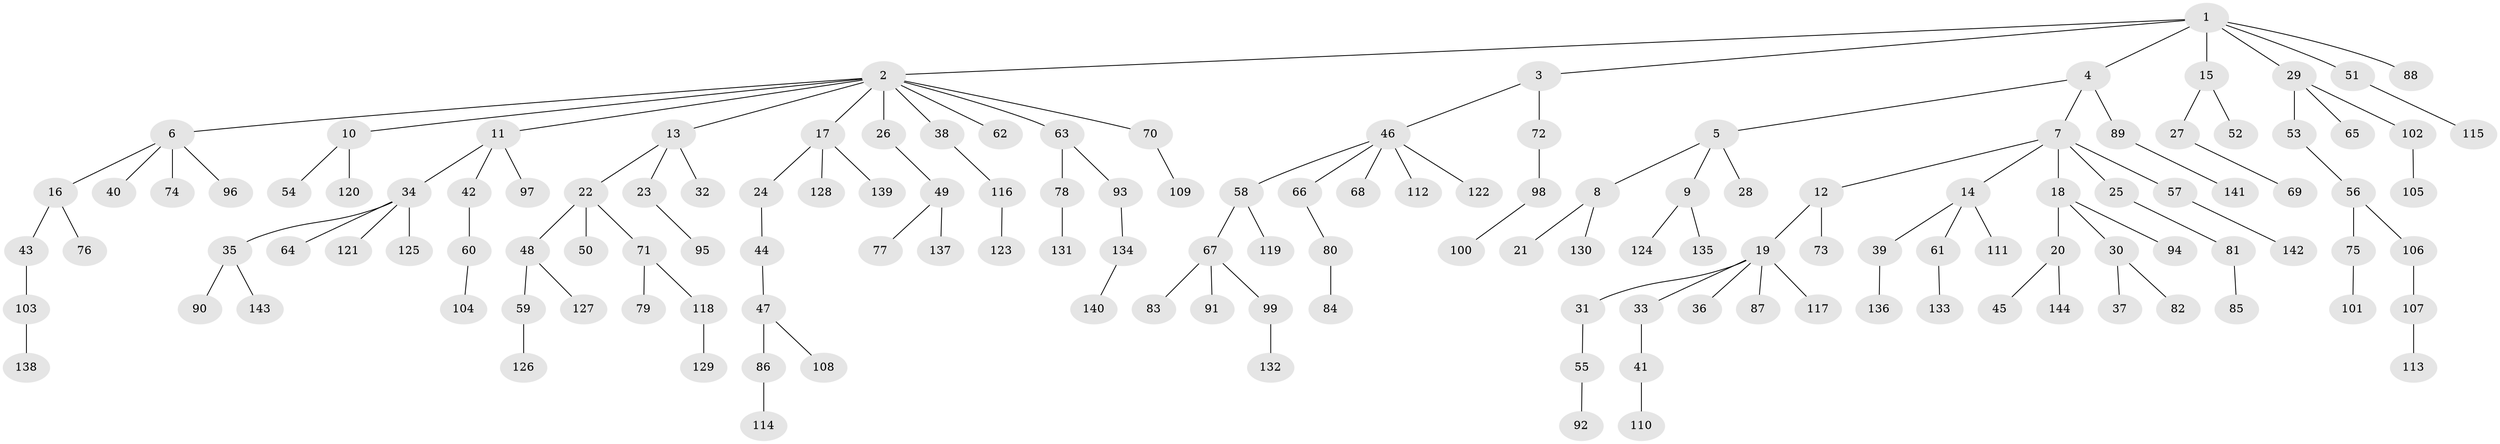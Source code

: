 // coarse degree distribution, {7: 0.019801980198019802, 11: 0.009900990099009901, 3: 0.09900990099009901, 4: 0.009900990099009901, 6: 0.019801980198019802, 8: 0.009900990099009901, 2: 0.24752475247524752, 5: 0.0297029702970297, 1: 0.5544554455445545}
// Generated by graph-tools (version 1.1) at 2025/52/02/27/25 19:52:13]
// undirected, 144 vertices, 143 edges
graph export_dot {
graph [start="1"]
  node [color=gray90,style=filled];
  1;
  2;
  3;
  4;
  5;
  6;
  7;
  8;
  9;
  10;
  11;
  12;
  13;
  14;
  15;
  16;
  17;
  18;
  19;
  20;
  21;
  22;
  23;
  24;
  25;
  26;
  27;
  28;
  29;
  30;
  31;
  32;
  33;
  34;
  35;
  36;
  37;
  38;
  39;
  40;
  41;
  42;
  43;
  44;
  45;
  46;
  47;
  48;
  49;
  50;
  51;
  52;
  53;
  54;
  55;
  56;
  57;
  58;
  59;
  60;
  61;
  62;
  63;
  64;
  65;
  66;
  67;
  68;
  69;
  70;
  71;
  72;
  73;
  74;
  75;
  76;
  77;
  78;
  79;
  80;
  81;
  82;
  83;
  84;
  85;
  86;
  87;
  88;
  89;
  90;
  91;
  92;
  93;
  94;
  95;
  96;
  97;
  98;
  99;
  100;
  101;
  102;
  103;
  104;
  105;
  106;
  107;
  108;
  109;
  110;
  111;
  112;
  113;
  114;
  115;
  116;
  117;
  118;
  119;
  120;
  121;
  122;
  123;
  124;
  125;
  126;
  127;
  128;
  129;
  130;
  131;
  132;
  133;
  134;
  135;
  136;
  137;
  138;
  139;
  140;
  141;
  142;
  143;
  144;
  1 -- 2;
  1 -- 3;
  1 -- 4;
  1 -- 15;
  1 -- 29;
  1 -- 51;
  1 -- 88;
  2 -- 6;
  2 -- 10;
  2 -- 11;
  2 -- 13;
  2 -- 17;
  2 -- 26;
  2 -- 38;
  2 -- 62;
  2 -- 63;
  2 -- 70;
  3 -- 46;
  3 -- 72;
  4 -- 5;
  4 -- 7;
  4 -- 89;
  5 -- 8;
  5 -- 9;
  5 -- 28;
  6 -- 16;
  6 -- 40;
  6 -- 74;
  6 -- 96;
  7 -- 12;
  7 -- 14;
  7 -- 18;
  7 -- 25;
  7 -- 57;
  8 -- 21;
  8 -- 130;
  9 -- 124;
  9 -- 135;
  10 -- 54;
  10 -- 120;
  11 -- 34;
  11 -- 42;
  11 -- 97;
  12 -- 19;
  12 -- 73;
  13 -- 22;
  13 -- 23;
  13 -- 32;
  14 -- 39;
  14 -- 61;
  14 -- 111;
  15 -- 27;
  15 -- 52;
  16 -- 43;
  16 -- 76;
  17 -- 24;
  17 -- 128;
  17 -- 139;
  18 -- 20;
  18 -- 30;
  18 -- 94;
  19 -- 31;
  19 -- 33;
  19 -- 36;
  19 -- 87;
  19 -- 117;
  20 -- 45;
  20 -- 144;
  22 -- 48;
  22 -- 50;
  22 -- 71;
  23 -- 95;
  24 -- 44;
  25 -- 81;
  26 -- 49;
  27 -- 69;
  29 -- 53;
  29 -- 65;
  29 -- 102;
  30 -- 37;
  30 -- 82;
  31 -- 55;
  33 -- 41;
  34 -- 35;
  34 -- 64;
  34 -- 121;
  34 -- 125;
  35 -- 90;
  35 -- 143;
  38 -- 116;
  39 -- 136;
  41 -- 110;
  42 -- 60;
  43 -- 103;
  44 -- 47;
  46 -- 58;
  46 -- 66;
  46 -- 68;
  46 -- 112;
  46 -- 122;
  47 -- 86;
  47 -- 108;
  48 -- 59;
  48 -- 127;
  49 -- 77;
  49 -- 137;
  51 -- 115;
  53 -- 56;
  55 -- 92;
  56 -- 75;
  56 -- 106;
  57 -- 142;
  58 -- 67;
  58 -- 119;
  59 -- 126;
  60 -- 104;
  61 -- 133;
  63 -- 78;
  63 -- 93;
  66 -- 80;
  67 -- 83;
  67 -- 91;
  67 -- 99;
  70 -- 109;
  71 -- 79;
  71 -- 118;
  72 -- 98;
  75 -- 101;
  78 -- 131;
  80 -- 84;
  81 -- 85;
  86 -- 114;
  89 -- 141;
  93 -- 134;
  98 -- 100;
  99 -- 132;
  102 -- 105;
  103 -- 138;
  106 -- 107;
  107 -- 113;
  116 -- 123;
  118 -- 129;
  134 -- 140;
}
